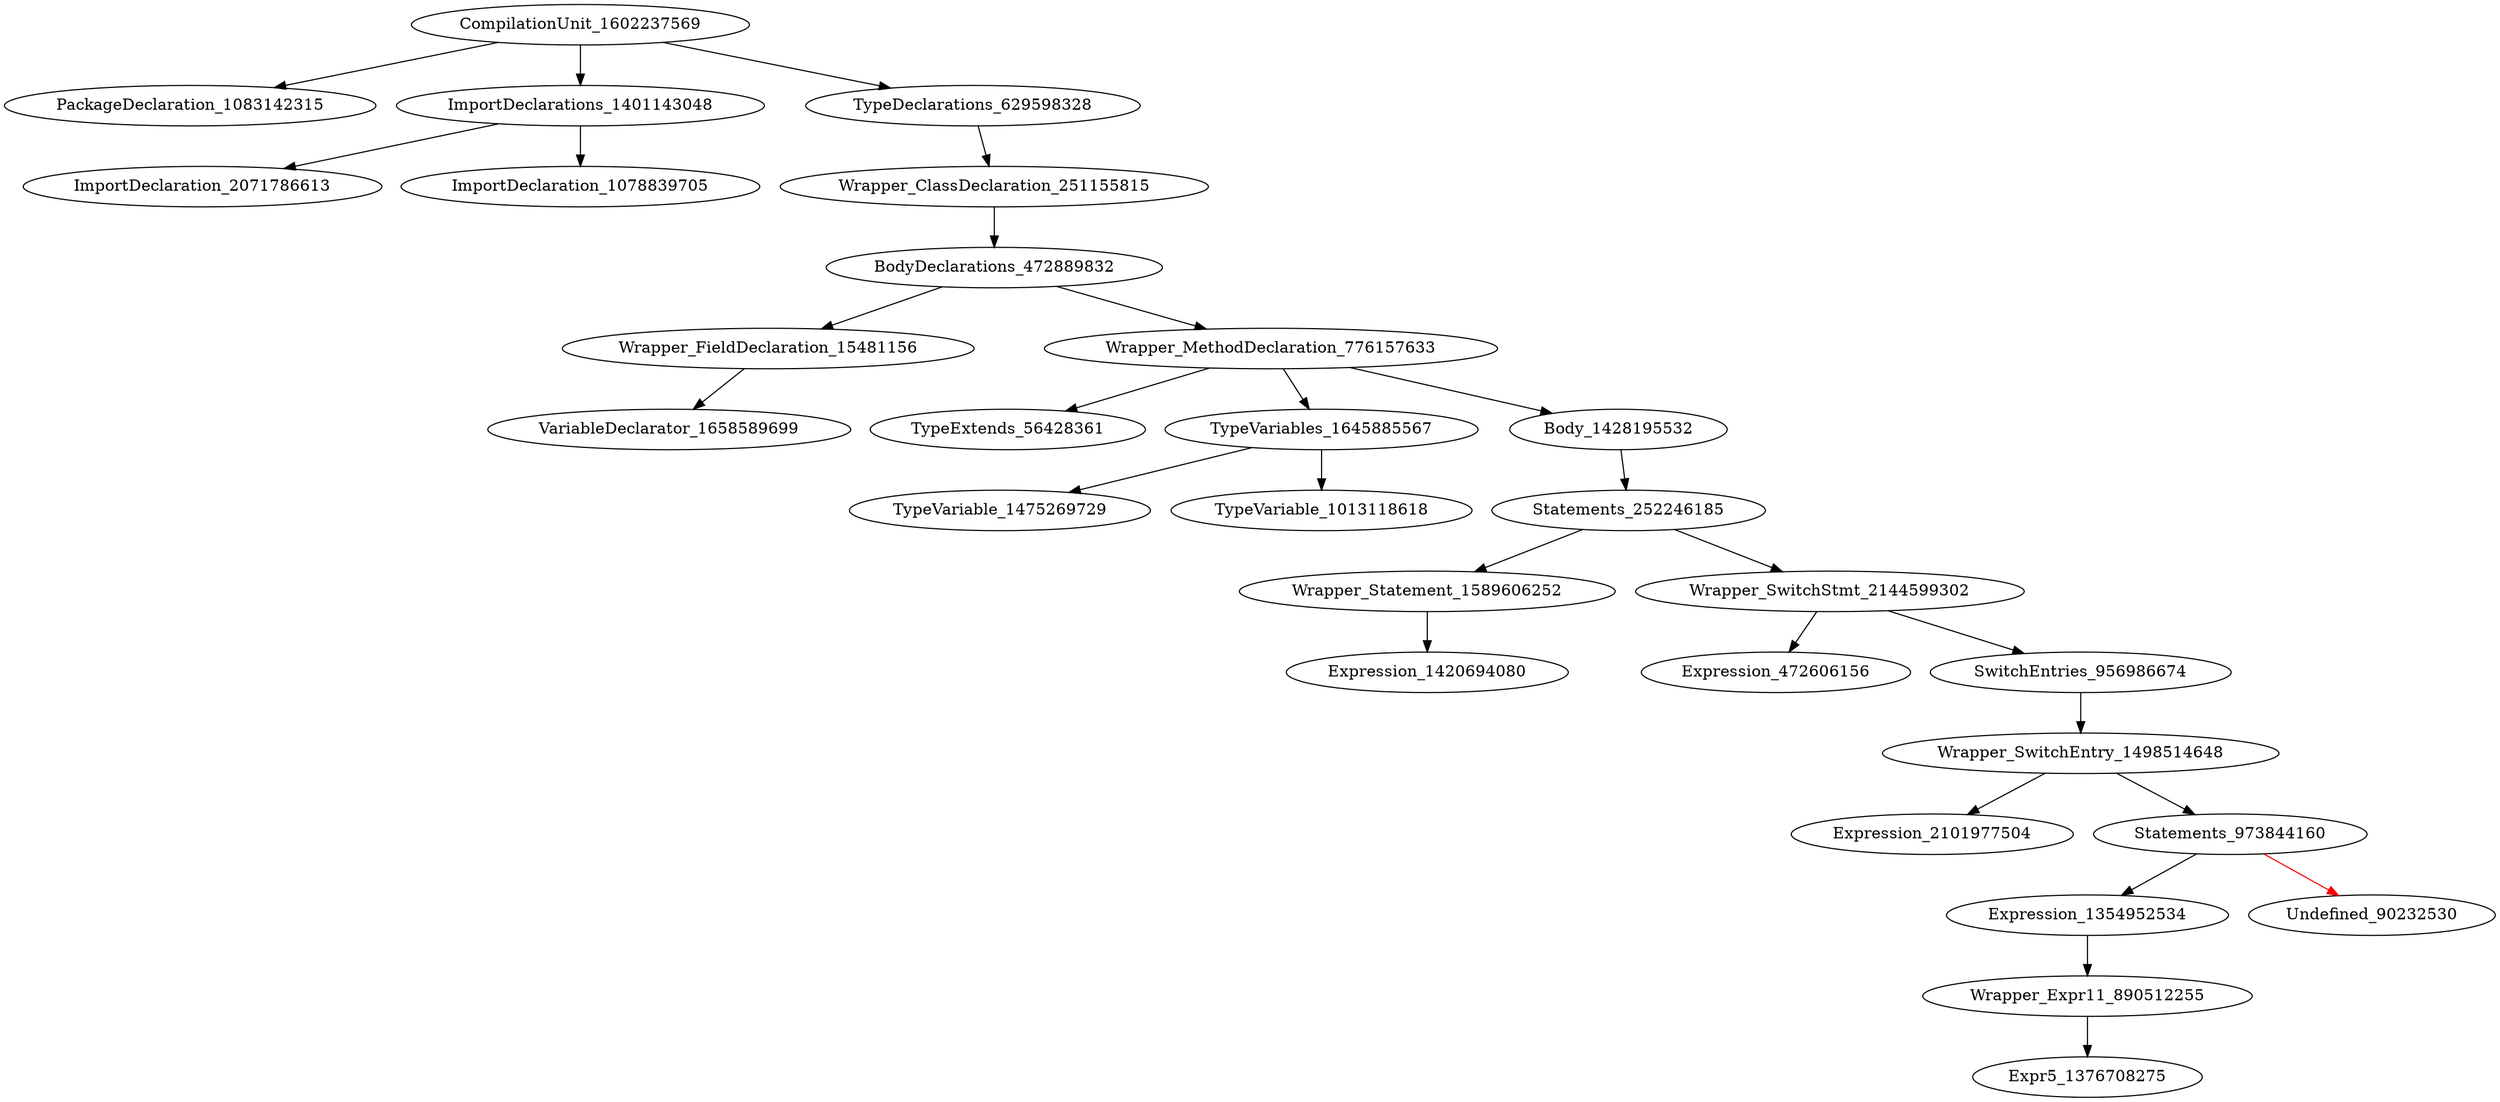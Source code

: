 digraph {
CompilationUnit_1602237569 -> PackageDeclaration_1083142315
CompilationUnit_1602237569 -> ImportDeclarations_1401143048
CompilationUnit_1602237569 -> TypeDeclarations_629598328
ImportDeclarations_1401143048 -> ImportDeclaration_2071786613
ImportDeclarations_1401143048 -> ImportDeclaration_1078839705
TypeDeclarations_629598328 -> Wrapper_ClassDeclaration_251155815
Wrapper_ClassDeclaration_251155815 -> BodyDeclarations_472889832
BodyDeclarations_472889832 -> Wrapper_FieldDeclaration_15481156
BodyDeclarations_472889832 -> Wrapper_MethodDeclaration_776157633
Wrapper_FieldDeclaration_15481156 -> VariableDeclarator_1658589699
Wrapper_MethodDeclaration_776157633 -> TypeExtends_56428361
Wrapper_MethodDeclaration_776157633 -> TypeVariables_1645885567
Wrapper_MethodDeclaration_776157633 -> Body_1428195532
TypeVariables_1645885567 -> TypeVariable_1475269729
TypeVariables_1645885567 -> TypeVariable_1013118618
Body_1428195532 -> Statements_252246185
Statements_252246185 -> Wrapper_Statement_1589606252
Statements_252246185 -> Wrapper_SwitchStmt_2144599302
Wrapper_Statement_1589606252 -> Expression_1420694080
Wrapper_SwitchStmt_2144599302 -> Expression_472606156
Wrapper_SwitchStmt_2144599302 -> SwitchEntries_956986674
SwitchEntries_956986674 -> Wrapper_SwitchEntry_1498514648
Wrapper_SwitchEntry_1498514648 -> Expression_2101977504
Wrapper_SwitchEntry_1498514648 -> Statements_973844160
Statements_973844160 -> Expression_1354952534
Statements_973844160 -> Undefined_90232530 [color = red] 
Expression_1354952534 -> Wrapper_Expr11_890512255
Wrapper_Expr11_890512255 -> Expr5_1376708275
}